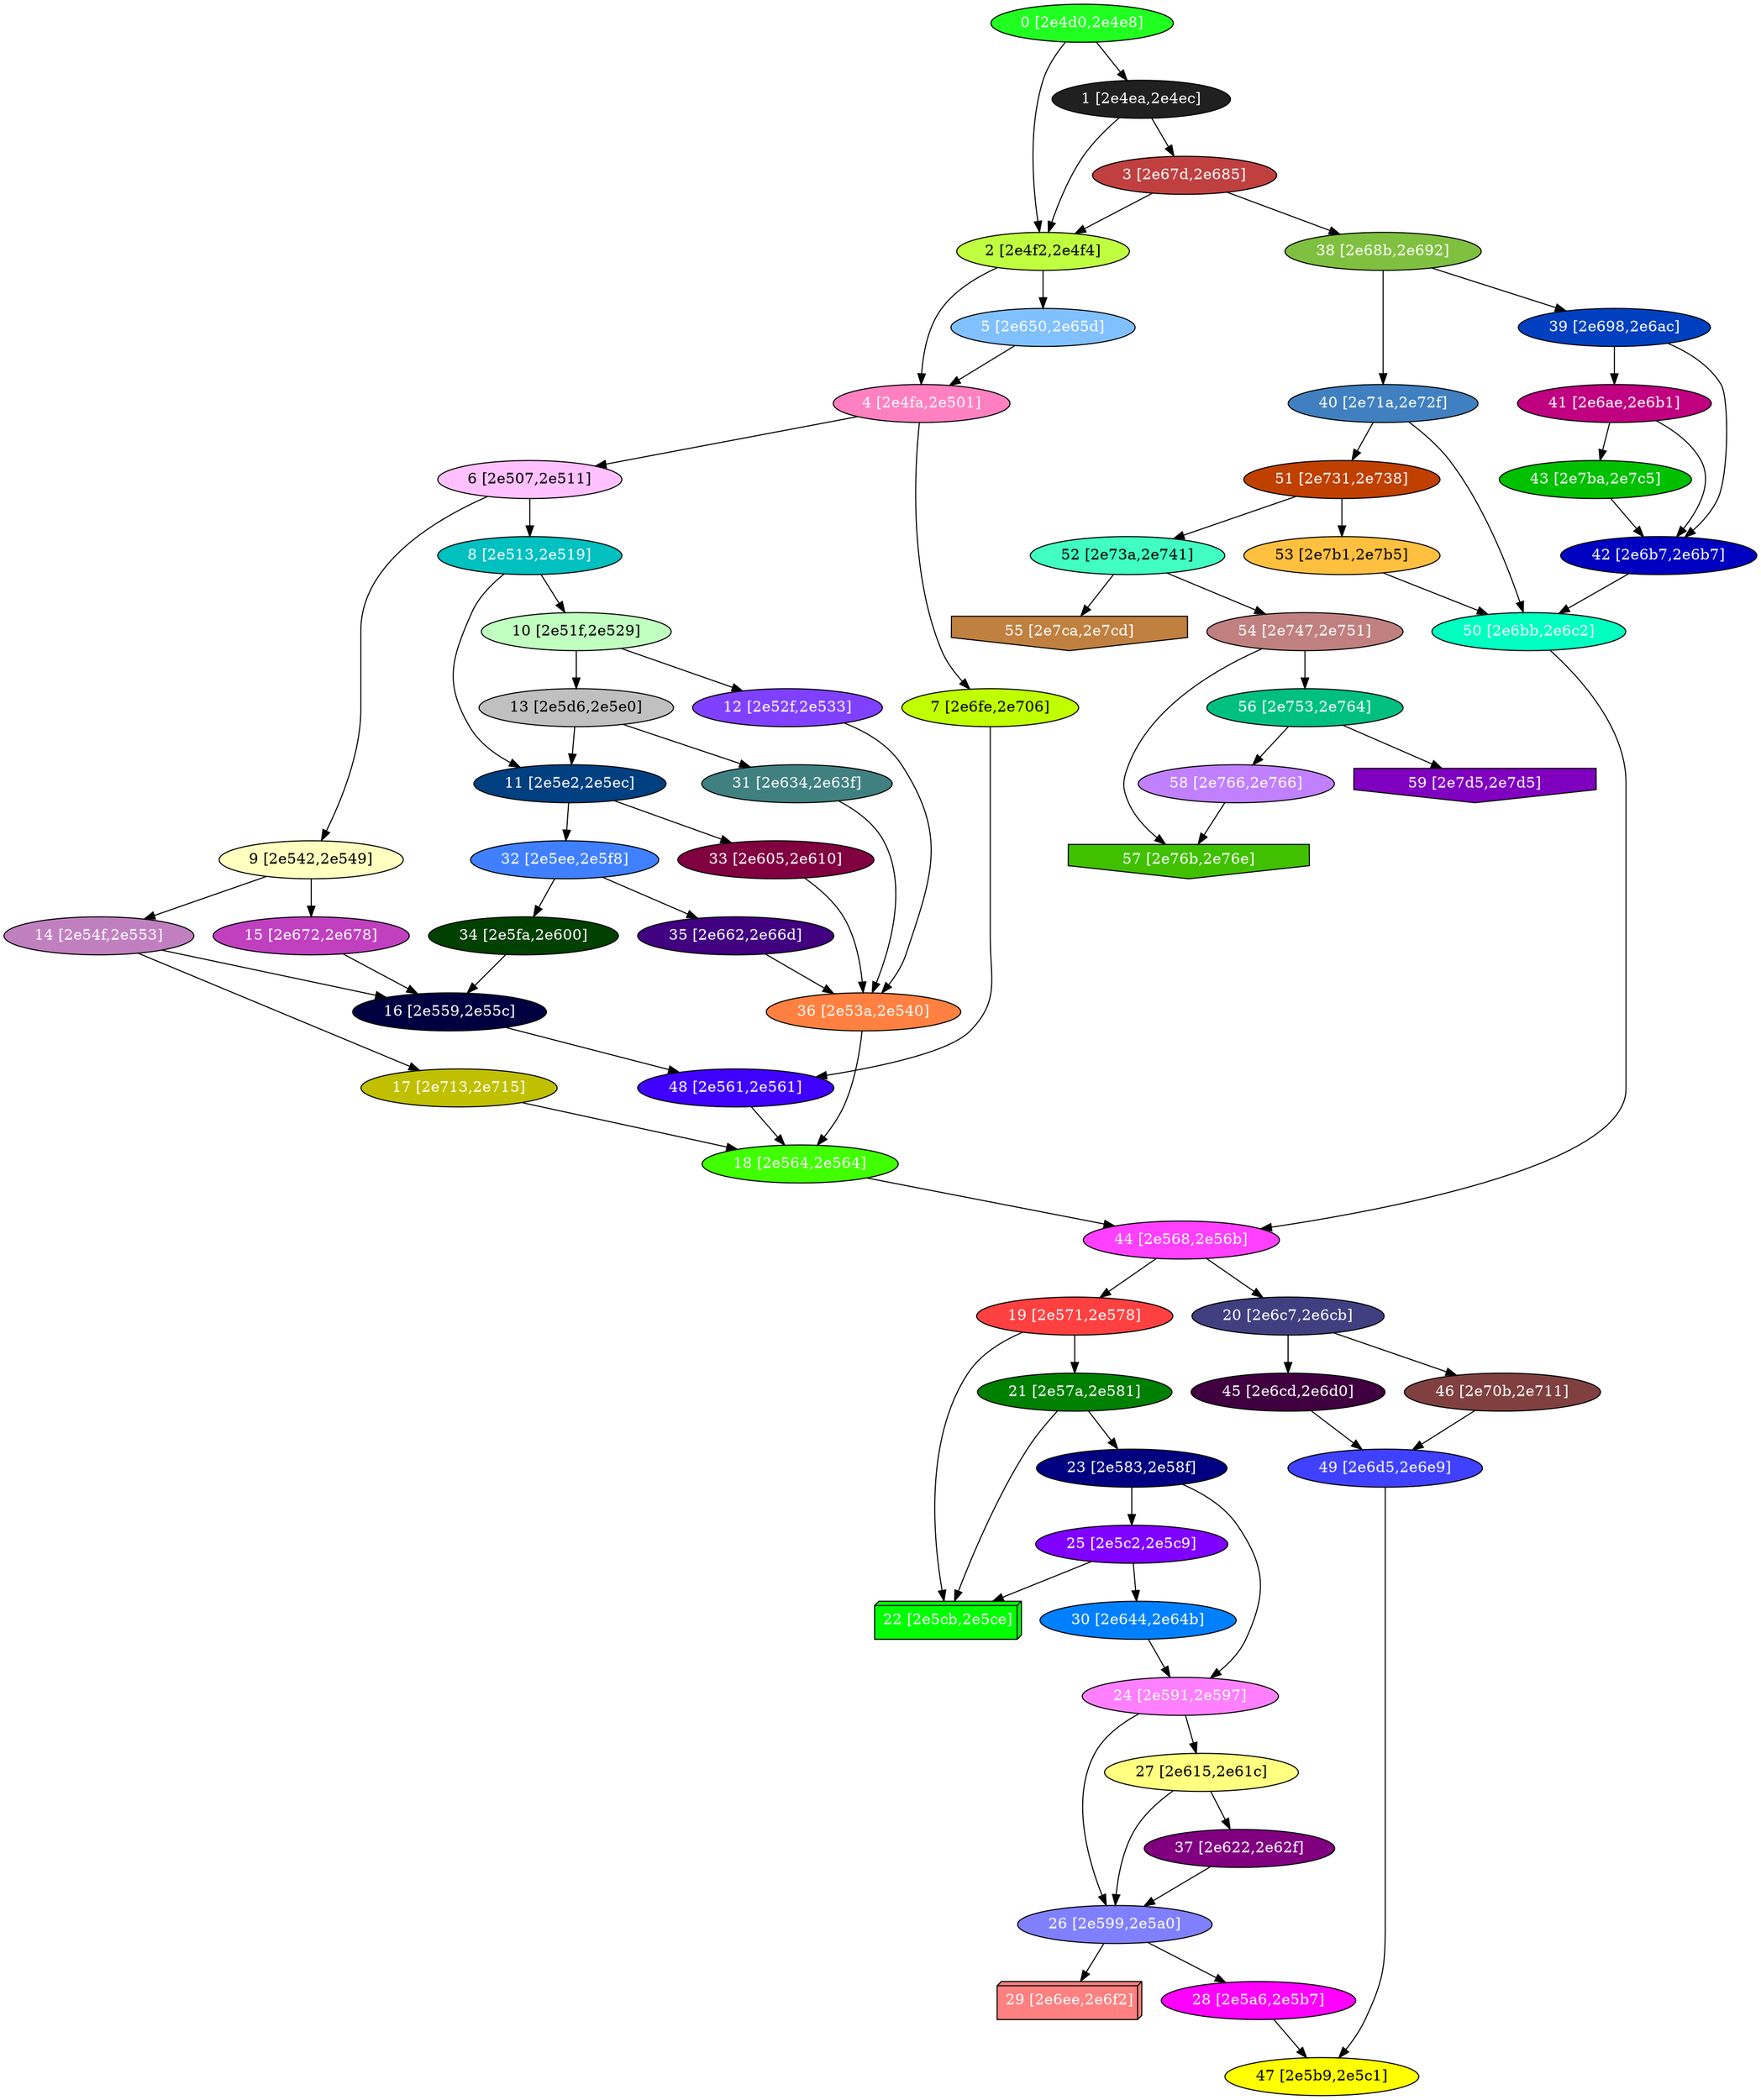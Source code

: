 diGraph libnss3{
	libnss3_0  [style=filled fillcolor="#20FF20" fontcolor="#ffffff" shape=oval label="0 [2e4d0,2e4e8]"]
	libnss3_1  [style=filled fillcolor="#202020" fontcolor="#ffffff" shape=oval label="1 [2e4ea,2e4ec]"]
	libnss3_2  [style=filled fillcolor="#C0FF40" fontcolor="#000000" shape=oval label="2 [2e4f2,2e4f4]"]
	libnss3_3  [style=filled fillcolor="#C04040" fontcolor="#ffffff" shape=oval label="3 [2e67d,2e685]"]
	libnss3_4  [style=filled fillcolor="#FF80C0" fontcolor="#ffffff" shape=oval label="4 [2e4fa,2e501]"]
	libnss3_5  [style=filled fillcolor="#80C0FF" fontcolor="#ffffff" shape=oval label="5 [2e650,2e65d]"]
	libnss3_6  [style=filled fillcolor="#FFC0FF" fontcolor="#000000" shape=oval label="6 [2e507,2e511]"]
	libnss3_7  [style=filled fillcolor="#C0FF00" fontcolor="#000000" shape=oval label="7 [2e6fe,2e706]"]
	libnss3_8  [style=filled fillcolor="#00C0C0" fontcolor="#ffffff" shape=oval label="8 [2e513,2e519]"]
	libnss3_9  [style=filled fillcolor="#FFFFC0" fontcolor="#000000" shape=oval label="9 [2e542,2e549]"]
	libnss3_a  [style=filled fillcolor="#C0FFC0" fontcolor="#000000" shape=oval label="10 [2e51f,2e529]"]
	libnss3_b  [style=filled fillcolor="#004080" fontcolor="#ffffff" shape=oval label="11 [2e5e2,2e5ec]"]
	libnss3_c  [style=filled fillcolor="#8040FF" fontcolor="#ffffff" shape=oval label="12 [2e52f,2e533]"]
	libnss3_d  [style=filled fillcolor="#C0C0C0" fontcolor="#000000" shape=oval label="13 [2e5d6,2e5e0]"]
	libnss3_e  [style=filled fillcolor="#C080C0" fontcolor="#ffffff" shape=oval label="14 [2e54f,2e553]"]
	libnss3_f  [style=filled fillcolor="#C040C0" fontcolor="#ffffff" shape=oval label="15 [2e672,2e678]"]
	libnss3_10  [style=filled fillcolor="#000040" fontcolor="#ffffff" shape=oval label="16 [2e559,2e55c]"]
	libnss3_11  [style=filled fillcolor="#C0C000" fontcolor="#ffffff" shape=oval label="17 [2e713,2e715]"]
	libnss3_12  [style=filled fillcolor="#40FF00" fontcolor="#ffffff" shape=oval label="18 [2e564,2e564]"]
	libnss3_13  [style=filled fillcolor="#FF4040" fontcolor="#ffffff" shape=oval label="19 [2e571,2e578]"]
	libnss3_14  [style=filled fillcolor="#404080" fontcolor="#ffffff" shape=oval label="20 [2e6c7,2e6cb]"]
	libnss3_15  [style=filled fillcolor="#008000" fontcolor="#ffffff" shape=oval label="21 [2e57a,2e581]"]
	libnss3_16  [style=filled fillcolor="#00FF00" fontcolor="#ffffff" shape=box3d label="22 [2e5cb,2e5ce]"]
	libnss3_17  [style=filled fillcolor="#000080" fontcolor="#ffffff" shape=oval label="23 [2e583,2e58f]"]
	libnss3_18  [style=filled fillcolor="#FF80FF" fontcolor="#ffffff" shape=oval label="24 [2e591,2e597]"]
	libnss3_19  [style=filled fillcolor="#8000FF" fontcolor="#ffffff" shape=oval label="25 [2e5c2,2e5c9]"]
	libnss3_1a  [style=filled fillcolor="#8080FF" fontcolor="#ffffff" shape=oval label="26 [2e599,2e5a0]"]
	libnss3_1b  [style=filled fillcolor="#FFFF80" fontcolor="#000000" shape=oval label="27 [2e615,2e61c]"]
	libnss3_1c  [style=filled fillcolor="#FF00FF" fontcolor="#ffffff" shape=oval label="28 [2e5a6,2e5b7]"]
	libnss3_1d  [style=filled fillcolor="#FF8080" fontcolor="#ffffff" shape=box3d label="29 [2e6ee,2e6f2]"]
	libnss3_1e  [style=filled fillcolor="#0080FF" fontcolor="#ffffff" shape=oval label="30 [2e644,2e64b]"]
	libnss3_1f  [style=filled fillcolor="#408080" fontcolor="#ffffff" shape=oval label="31 [2e634,2e63f]"]
	libnss3_20  [style=filled fillcolor="#4080FF" fontcolor="#ffffff" shape=oval label="32 [2e5ee,2e5f8]"]
	libnss3_21  [style=filled fillcolor="#800040" fontcolor="#ffffff" shape=oval label="33 [2e605,2e610]"]
	libnss3_22  [style=filled fillcolor="#004000" fontcolor="#ffffff" shape=oval label="34 [2e5fa,2e600]"]
	libnss3_23  [style=filled fillcolor="#400080" fontcolor="#ffffff" shape=oval label="35 [2e662,2e66d]"]
	libnss3_24  [style=filled fillcolor="#FF8040" fontcolor="#ffffff" shape=oval label="36 [2e53a,2e540]"]
	libnss3_25  [style=filled fillcolor="#800080" fontcolor="#ffffff" shape=oval label="37 [2e622,2e62f]"]
	libnss3_26  [style=filled fillcolor="#80C040" fontcolor="#ffffff" shape=oval label="38 [2e68b,2e692]"]
	libnss3_27  [style=filled fillcolor="#0040C0" fontcolor="#ffffff" shape=oval label="39 [2e698,2e6ac]"]
	libnss3_28  [style=filled fillcolor="#4080C0" fontcolor="#ffffff" shape=oval label="40 [2e71a,2e72f]"]
	libnss3_29  [style=filled fillcolor="#C00080" fontcolor="#ffffff" shape=oval label="41 [2e6ae,2e6b1]"]
	libnss3_2a  [style=filled fillcolor="#0000C0" fontcolor="#ffffff" shape=oval label="42 [2e6b7,2e6b7]"]
	libnss3_2b  [style=filled fillcolor="#00C000" fontcolor="#ffffff" shape=oval label="43 [2e7ba,2e7c5]"]
	libnss3_2c  [style=filled fillcolor="#FF40FF" fontcolor="#ffffff" shape=oval label="44 [2e568,2e56b]"]
	libnss3_2d  [style=filled fillcolor="#400040" fontcolor="#ffffff" shape=oval label="45 [2e6cd,2e6d0]"]
	libnss3_2e  [style=filled fillcolor="#804040" fontcolor="#ffffff" shape=oval label="46 [2e70b,2e711]"]
	libnss3_2f  [style=filled fillcolor="#FFFF00" fontcolor="#000000" shape=oval label="47 [2e5b9,2e5c1]"]
	libnss3_30  [style=filled fillcolor="#4000FF" fontcolor="#ffffff" shape=oval label="48 [2e561,2e561]"]
	libnss3_31  [style=filled fillcolor="#4040FF" fontcolor="#ffffff" shape=oval label="49 [2e6d5,2e6e9]"]
	libnss3_32  [style=filled fillcolor="#00FFC0" fontcolor="#ffffff" shape=oval label="50 [2e6bb,2e6c2]"]
	libnss3_33  [style=filled fillcolor="#C04000" fontcolor="#ffffff" shape=oval label="51 [2e731,2e738]"]
	libnss3_34  [style=filled fillcolor="#40FFC0" fontcolor="#000000" shape=oval label="52 [2e73a,2e741]"]
	libnss3_35  [style=filled fillcolor="#FFC040" fontcolor="#000000" shape=oval label="53 [2e7b1,2e7b5]"]
	libnss3_36  [style=filled fillcolor="#C08080" fontcolor="#ffffff" shape=oval label="54 [2e747,2e751]"]
	libnss3_37  [style=filled fillcolor="#C08040" fontcolor="#ffffff" shape=invhouse label="55 [2e7ca,2e7cd]"]
	libnss3_38  [style=filled fillcolor="#00C080" fontcolor="#ffffff" shape=oval label="56 [2e753,2e764]"]
	libnss3_39  [style=filled fillcolor="#40C000" fontcolor="#ffffff" shape=invhouse label="57 [2e76b,2e76e]"]
	libnss3_3a  [style=filled fillcolor="#C080FF" fontcolor="#ffffff" shape=oval label="58 [2e766,2e766]"]
	libnss3_3b  [style=filled fillcolor="#8000C0" fontcolor="#ffffff" shape=invhouse label="59 [2e7d5,2e7d5]"]

	libnss3_0 -> libnss3_1
	libnss3_0 -> libnss3_2
	libnss3_1 -> libnss3_2
	libnss3_1 -> libnss3_3
	libnss3_2 -> libnss3_4
	libnss3_2 -> libnss3_5
	libnss3_3 -> libnss3_2
	libnss3_3 -> libnss3_26
	libnss3_4 -> libnss3_6
	libnss3_4 -> libnss3_7
	libnss3_5 -> libnss3_4
	libnss3_6 -> libnss3_8
	libnss3_6 -> libnss3_9
	libnss3_7 -> libnss3_30
	libnss3_8 -> libnss3_a
	libnss3_8 -> libnss3_b
	libnss3_9 -> libnss3_e
	libnss3_9 -> libnss3_f
	libnss3_a -> libnss3_c
	libnss3_a -> libnss3_d
	libnss3_b -> libnss3_20
	libnss3_b -> libnss3_21
	libnss3_c -> libnss3_24
	libnss3_d -> libnss3_b
	libnss3_d -> libnss3_1f
	libnss3_e -> libnss3_10
	libnss3_e -> libnss3_11
	libnss3_f -> libnss3_10
	libnss3_10 -> libnss3_30
	libnss3_11 -> libnss3_12
	libnss3_12 -> libnss3_2c
	libnss3_13 -> libnss3_15
	libnss3_13 -> libnss3_16
	libnss3_14 -> libnss3_2d
	libnss3_14 -> libnss3_2e
	libnss3_15 -> libnss3_16
	libnss3_15 -> libnss3_17
	libnss3_17 -> libnss3_18
	libnss3_17 -> libnss3_19
	libnss3_18 -> libnss3_1a
	libnss3_18 -> libnss3_1b
	libnss3_19 -> libnss3_16
	libnss3_19 -> libnss3_1e
	libnss3_1a -> libnss3_1c
	libnss3_1a -> libnss3_1d
	libnss3_1b -> libnss3_1a
	libnss3_1b -> libnss3_25
	libnss3_1c -> libnss3_2f
	libnss3_1e -> libnss3_18
	libnss3_1f -> libnss3_24
	libnss3_20 -> libnss3_22
	libnss3_20 -> libnss3_23
	libnss3_21 -> libnss3_24
	libnss3_22 -> libnss3_10
	libnss3_23 -> libnss3_24
	libnss3_24 -> libnss3_12
	libnss3_25 -> libnss3_1a
	libnss3_26 -> libnss3_27
	libnss3_26 -> libnss3_28
	libnss3_27 -> libnss3_29
	libnss3_27 -> libnss3_2a
	libnss3_28 -> libnss3_32
	libnss3_28 -> libnss3_33
	libnss3_29 -> libnss3_2a
	libnss3_29 -> libnss3_2b
	libnss3_2a -> libnss3_32
	libnss3_2b -> libnss3_2a
	libnss3_2c -> libnss3_13
	libnss3_2c -> libnss3_14
	libnss3_2d -> libnss3_31
	libnss3_2e -> libnss3_31
	libnss3_30 -> libnss3_12
	libnss3_31 -> libnss3_2f
	libnss3_32 -> libnss3_2c
	libnss3_33 -> libnss3_34
	libnss3_33 -> libnss3_35
	libnss3_34 -> libnss3_36
	libnss3_34 -> libnss3_37
	libnss3_35 -> libnss3_32
	libnss3_36 -> libnss3_38
	libnss3_36 -> libnss3_39
	libnss3_38 -> libnss3_3a
	libnss3_38 -> libnss3_3b
	libnss3_3a -> libnss3_39
}